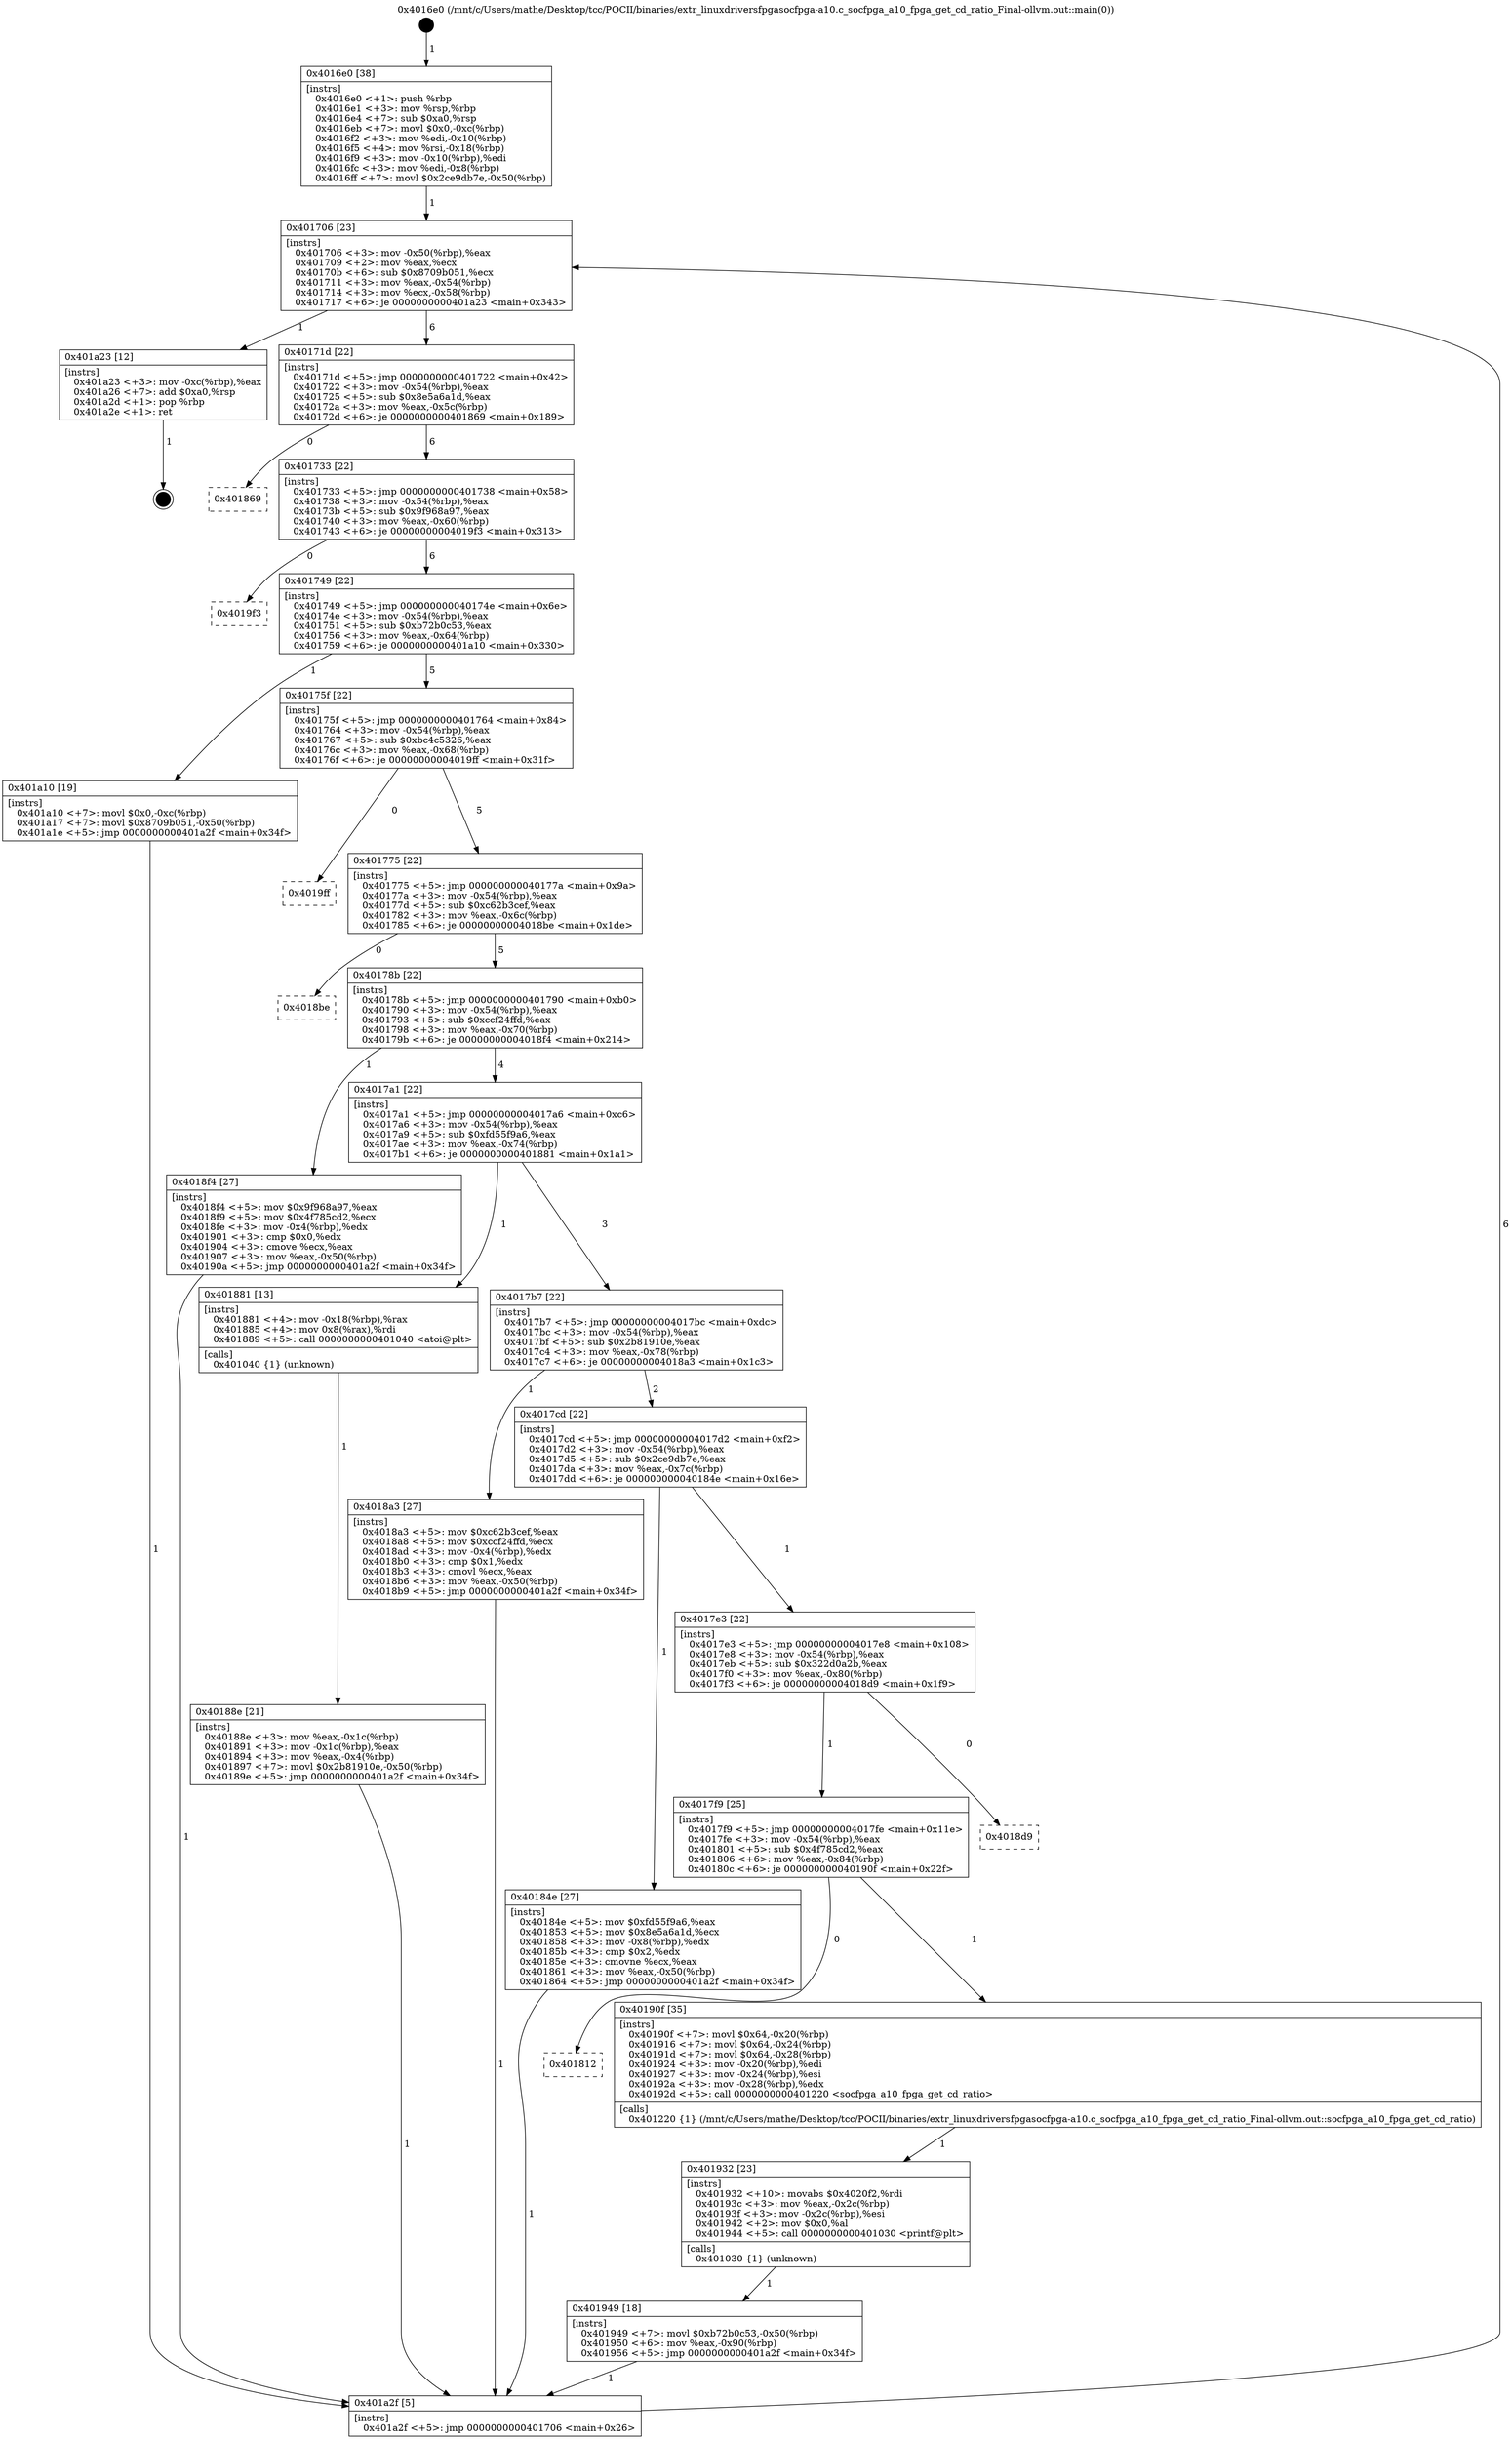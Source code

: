 digraph "0x4016e0" {
  label = "0x4016e0 (/mnt/c/Users/mathe/Desktop/tcc/POCII/binaries/extr_linuxdriversfpgasocfpga-a10.c_socfpga_a10_fpga_get_cd_ratio_Final-ollvm.out::main(0))"
  labelloc = "t"
  node[shape=record]

  Entry [label="",width=0.3,height=0.3,shape=circle,fillcolor=black,style=filled]
  "0x401706" [label="{
     0x401706 [23]\l
     | [instrs]\l
     &nbsp;&nbsp;0x401706 \<+3\>: mov -0x50(%rbp),%eax\l
     &nbsp;&nbsp;0x401709 \<+2\>: mov %eax,%ecx\l
     &nbsp;&nbsp;0x40170b \<+6\>: sub $0x8709b051,%ecx\l
     &nbsp;&nbsp;0x401711 \<+3\>: mov %eax,-0x54(%rbp)\l
     &nbsp;&nbsp;0x401714 \<+3\>: mov %ecx,-0x58(%rbp)\l
     &nbsp;&nbsp;0x401717 \<+6\>: je 0000000000401a23 \<main+0x343\>\l
  }"]
  "0x401a23" [label="{
     0x401a23 [12]\l
     | [instrs]\l
     &nbsp;&nbsp;0x401a23 \<+3\>: mov -0xc(%rbp),%eax\l
     &nbsp;&nbsp;0x401a26 \<+7\>: add $0xa0,%rsp\l
     &nbsp;&nbsp;0x401a2d \<+1\>: pop %rbp\l
     &nbsp;&nbsp;0x401a2e \<+1\>: ret\l
  }"]
  "0x40171d" [label="{
     0x40171d [22]\l
     | [instrs]\l
     &nbsp;&nbsp;0x40171d \<+5\>: jmp 0000000000401722 \<main+0x42\>\l
     &nbsp;&nbsp;0x401722 \<+3\>: mov -0x54(%rbp),%eax\l
     &nbsp;&nbsp;0x401725 \<+5\>: sub $0x8e5a6a1d,%eax\l
     &nbsp;&nbsp;0x40172a \<+3\>: mov %eax,-0x5c(%rbp)\l
     &nbsp;&nbsp;0x40172d \<+6\>: je 0000000000401869 \<main+0x189\>\l
  }"]
  Exit [label="",width=0.3,height=0.3,shape=circle,fillcolor=black,style=filled,peripheries=2]
  "0x401869" [label="{
     0x401869\l
  }", style=dashed]
  "0x401733" [label="{
     0x401733 [22]\l
     | [instrs]\l
     &nbsp;&nbsp;0x401733 \<+5\>: jmp 0000000000401738 \<main+0x58\>\l
     &nbsp;&nbsp;0x401738 \<+3\>: mov -0x54(%rbp),%eax\l
     &nbsp;&nbsp;0x40173b \<+5\>: sub $0x9f968a97,%eax\l
     &nbsp;&nbsp;0x401740 \<+3\>: mov %eax,-0x60(%rbp)\l
     &nbsp;&nbsp;0x401743 \<+6\>: je 00000000004019f3 \<main+0x313\>\l
  }"]
  "0x401949" [label="{
     0x401949 [18]\l
     | [instrs]\l
     &nbsp;&nbsp;0x401949 \<+7\>: movl $0xb72b0c53,-0x50(%rbp)\l
     &nbsp;&nbsp;0x401950 \<+6\>: mov %eax,-0x90(%rbp)\l
     &nbsp;&nbsp;0x401956 \<+5\>: jmp 0000000000401a2f \<main+0x34f\>\l
  }"]
  "0x4019f3" [label="{
     0x4019f3\l
  }", style=dashed]
  "0x401749" [label="{
     0x401749 [22]\l
     | [instrs]\l
     &nbsp;&nbsp;0x401749 \<+5\>: jmp 000000000040174e \<main+0x6e\>\l
     &nbsp;&nbsp;0x40174e \<+3\>: mov -0x54(%rbp),%eax\l
     &nbsp;&nbsp;0x401751 \<+5\>: sub $0xb72b0c53,%eax\l
     &nbsp;&nbsp;0x401756 \<+3\>: mov %eax,-0x64(%rbp)\l
     &nbsp;&nbsp;0x401759 \<+6\>: je 0000000000401a10 \<main+0x330\>\l
  }"]
  "0x401932" [label="{
     0x401932 [23]\l
     | [instrs]\l
     &nbsp;&nbsp;0x401932 \<+10\>: movabs $0x4020f2,%rdi\l
     &nbsp;&nbsp;0x40193c \<+3\>: mov %eax,-0x2c(%rbp)\l
     &nbsp;&nbsp;0x40193f \<+3\>: mov -0x2c(%rbp),%esi\l
     &nbsp;&nbsp;0x401942 \<+2\>: mov $0x0,%al\l
     &nbsp;&nbsp;0x401944 \<+5\>: call 0000000000401030 \<printf@plt\>\l
     | [calls]\l
     &nbsp;&nbsp;0x401030 \{1\} (unknown)\l
  }"]
  "0x401a10" [label="{
     0x401a10 [19]\l
     | [instrs]\l
     &nbsp;&nbsp;0x401a10 \<+7\>: movl $0x0,-0xc(%rbp)\l
     &nbsp;&nbsp;0x401a17 \<+7\>: movl $0x8709b051,-0x50(%rbp)\l
     &nbsp;&nbsp;0x401a1e \<+5\>: jmp 0000000000401a2f \<main+0x34f\>\l
  }"]
  "0x40175f" [label="{
     0x40175f [22]\l
     | [instrs]\l
     &nbsp;&nbsp;0x40175f \<+5\>: jmp 0000000000401764 \<main+0x84\>\l
     &nbsp;&nbsp;0x401764 \<+3\>: mov -0x54(%rbp),%eax\l
     &nbsp;&nbsp;0x401767 \<+5\>: sub $0xbc4c5326,%eax\l
     &nbsp;&nbsp;0x40176c \<+3\>: mov %eax,-0x68(%rbp)\l
     &nbsp;&nbsp;0x40176f \<+6\>: je 00000000004019ff \<main+0x31f\>\l
  }"]
  "0x401812" [label="{
     0x401812\l
  }", style=dashed]
  "0x4019ff" [label="{
     0x4019ff\l
  }", style=dashed]
  "0x401775" [label="{
     0x401775 [22]\l
     | [instrs]\l
     &nbsp;&nbsp;0x401775 \<+5\>: jmp 000000000040177a \<main+0x9a\>\l
     &nbsp;&nbsp;0x40177a \<+3\>: mov -0x54(%rbp),%eax\l
     &nbsp;&nbsp;0x40177d \<+5\>: sub $0xc62b3cef,%eax\l
     &nbsp;&nbsp;0x401782 \<+3\>: mov %eax,-0x6c(%rbp)\l
     &nbsp;&nbsp;0x401785 \<+6\>: je 00000000004018be \<main+0x1de\>\l
  }"]
  "0x40190f" [label="{
     0x40190f [35]\l
     | [instrs]\l
     &nbsp;&nbsp;0x40190f \<+7\>: movl $0x64,-0x20(%rbp)\l
     &nbsp;&nbsp;0x401916 \<+7\>: movl $0x64,-0x24(%rbp)\l
     &nbsp;&nbsp;0x40191d \<+7\>: movl $0x64,-0x28(%rbp)\l
     &nbsp;&nbsp;0x401924 \<+3\>: mov -0x20(%rbp),%edi\l
     &nbsp;&nbsp;0x401927 \<+3\>: mov -0x24(%rbp),%esi\l
     &nbsp;&nbsp;0x40192a \<+3\>: mov -0x28(%rbp),%edx\l
     &nbsp;&nbsp;0x40192d \<+5\>: call 0000000000401220 \<socfpga_a10_fpga_get_cd_ratio\>\l
     | [calls]\l
     &nbsp;&nbsp;0x401220 \{1\} (/mnt/c/Users/mathe/Desktop/tcc/POCII/binaries/extr_linuxdriversfpgasocfpga-a10.c_socfpga_a10_fpga_get_cd_ratio_Final-ollvm.out::socfpga_a10_fpga_get_cd_ratio)\l
  }"]
  "0x4018be" [label="{
     0x4018be\l
  }", style=dashed]
  "0x40178b" [label="{
     0x40178b [22]\l
     | [instrs]\l
     &nbsp;&nbsp;0x40178b \<+5\>: jmp 0000000000401790 \<main+0xb0\>\l
     &nbsp;&nbsp;0x401790 \<+3\>: mov -0x54(%rbp),%eax\l
     &nbsp;&nbsp;0x401793 \<+5\>: sub $0xccf24ffd,%eax\l
     &nbsp;&nbsp;0x401798 \<+3\>: mov %eax,-0x70(%rbp)\l
     &nbsp;&nbsp;0x40179b \<+6\>: je 00000000004018f4 \<main+0x214\>\l
  }"]
  "0x4017f9" [label="{
     0x4017f9 [25]\l
     | [instrs]\l
     &nbsp;&nbsp;0x4017f9 \<+5\>: jmp 00000000004017fe \<main+0x11e\>\l
     &nbsp;&nbsp;0x4017fe \<+3\>: mov -0x54(%rbp),%eax\l
     &nbsp;&nbsp;0x401801 \<+5\>: sub $0x4f785cd2,%eax\l
     &nbsp;&nbsp;0x401806 \<+6\>: mov %eax,-0x84(%rbp)\l
     &nbsp;&nbsp;0x40180c \<+6\>: je 000000000040190f \<main+0x22f\>\l
  }"]
  "0x4018f4" [label="{
     0x4018f4 [27]\l
     | [instrs]\l
     &nbsp;&nbsp;0x4018f4 \<+5\>: mov $0x9f968a97,%eax\l
     &nbsp;&nbsp;0x4018f9 \<+5\>: mov $0x4f785cd2,%ecx\l
     &nbsp;&nbsp;0x4018fe \<+3\>: mov -0x4(%rbp),%edx\l
     &nbsp;&nbsp;0x401901 \<+3\>: cmp $0x0,%edx\l
     &nbsp;&nbsp;0x401904 \<+3\>: cmove %ecx,%eax\l
     &nbsp;&nbsp;0x401907 \<+3\>: mov %eax,-0x50(%rbp)\l
     &nbsp;&nbsp;0x40190a \<+5\>: jmp 0000000000401a2f \<main+0x34f\>\l
  }"]
  "0x4017a1" [label="{
     0x4017a1 [22]\l
     | [instrs]\l
     &nbsp;&nbsp;0x4017a1 \<+5\>: jmp 00000000004017a6 \<main+0xc6\>\l
     &nbsp;&nbsp;0x4017a6 \<+3\>: mov -0x54(%rbp),%eax\l
     &nbsp;&nbsp;0x4017a9 \<+5\>: sub $0xfd55f9a6,%eax\l
     &nbsp;&nbsp;0x4017ae \<+3\>: mov %eax,-0x74(%rbp)\l
     &nbsp;&nbsp;0x4017b1 \<+6\>: je 0000000000401881 \<main+0x1a1\>\l
  }"]
  "0x4018d9" [label="{
     0x4018d9\l
  }", style=dashed]
  "0x401881" [label="{
     0x401881 [13]\l
     | [instrs]\l
     &nbsp;&nbsp;0x401881 \<+4\>: mov -0x18(%rbp),%rax\l
     &nbsp;&nbsp;0x401885 \<+4\>: mov 0x8(%rax),%rdi\l
     &nbsp;&nbsp;0x401889 \<+5\>: call 0000000000401040 \<atoi@plt\>\l
     | [calls]\l
     &nbsp;&nbsp;0x401040 \{1\} (unknown)\l
  }"]
  "0x4017b7" [label="{
     0x4017b7 [22]\l
     | [instrs]\l
     &nbsp;&nbsp;0x4017b7 \<+5\>: jmp 00000000004017bc \<main+0xdc\>\l
     &nbsp;&nbsp;0x4017bc \<+3\>: mov -0x54(%rbp),%eax\l
     &nbsp;&nbsp;0x4017bf \<+5\>: sub $0x2b81910e,%eax\l
     &nbsp;&nbsp;0x4017c4 \<+3\>: mov %eax,-0x78(%rbp)\l
     &nbsp;&nbsp;0x4017c7 \<+6\>: je 00000000004018a3 \<main+0x1c3\>\l
  }"]
  "0x40188e" [label="{
     0x40188e [21]\l
     | [instrs]\l
     &nbsp;&nbsp;0x40188e \<+3\>: mov %eax,-0x1c(%rbp)\l
     &nbsp;&nbsp;0x401891 \<+3\>: mov -0x1c(%rbp),%eax\l
     &nbsp;&nbsp;0x401894 \<+3\>: mov %eax,-0x4(%rbp)\l
     &nbsp;&nbsp;0x401897 \<+7\>: movl $0x2b81910e,-0x50(%rbp)\l
     &nbsp;&nbsp;0x40189e \<+5\>: jmp 0000000000401a2f \<main+0x34f\>\l
  }"]
  "0x4018a3" [label="{
     0x4018a3 [27]\l
     | [instrs]\l
     &nbsp;&nbsp;0x4018a3 \<+5\>: mov $0xc62b3cef,%eax\l
     &nbsp;&nbsp;0x4018a8 \<+5\>: mov $0xccf24ffd,%ecx\l
     &nbsp;&nbsp;0x4018ad \<+3\>: mov -0x4(%rbp),%edx\l
     &nbsp;&nbsp;0x4018b0 \<+3\>: cmp $0x1,%edx\l
     &nbsp;&nbsp;0x4018b3 \<+3\>: cmovl %ecx,%eax\l
     &nbsp;&nbsp;0x4018b6 \<+3\>: mov %eax,-0x50(%rbp)\l
     &nbsp;&nbsp;0x4018b9 \<+5\>: jmp 0000000000401a2f \<main+0x34f\>\l
  }"]
  "0x4017cd" [label="{
     0x4017cd [22]\l
     | [instrs]\l
     &nbsp;&nbsp;0x4017cd \<+5\>: jmp 00000000004017d2 \<main+0xf2\>\l
     &nbsp;&nbsp;0x4017d2 \<+3\>: mov -0x54(%rbp),%eax\l
     &nbsp;&nbsp;0x4017d5 \<+5\>: sub $0x2ce9db7e,%eax\l
     &nbsp;&nbsp;0x4017da \<+3\>: mov %eax,-0x7c(%rbp)\l
     &nbsp;&nbsp;0x4017dd \<+6\>: je 000000000040184e \<main+0x16e\>\l
  }"]
  "0x4016e0" [label="{
     0x4016e0 [38]\l
     | [instrs]\l
     &nbsp;&nbsp;0x4016e0 \<+1\>: push %rbp\l
     &nbsp;&nbsp;0x4016e1 \<+3\>: mov %rsp,%rbp\l
     &nbsp;&nbsp;0x4016e4 \<+7\>: sub $0xa0,%rsp\l
     &nbsp;&nbsp;0x4016eb \<+7\>: movl $0x0,-0xc(%rbp)\l
     &nbsp;&nbsp;0x4016f2 \<+3\>: mov %edi,-0x10(%rbp)\l
     &nbsp;&nbsp;0x4016f5 \<+4\>: mov %rsi,-0x18(%rbp)\l
     &nbsp;&nbsp;0x4016f9 \<+3\>: mov -0x10(%rbp),%edi\l
     &nbsp;&nbsp;0x4016fc \<+3\>: mov %edi,-0x8(%rbp)\l
     &nbsp;&nbsp;0x4016ff \<+7\>: movl $0x2ce9db7e,-0x50(%rbp)\l
  }"]
  "0x40184e" [label="{
     0x40184e [27]\l
     | [instrs]\l
     &nbsp;&nbsp;0x40184e \<+5\>: mov $0xfd55f9a6,%eax\l
     &nbsp;&nbsp;0x401853 \<+5\>: mov $0x8e5a6a1d,%ecx\l
     &nbsp;&nbsp;0x401858 \<+3\>: mov -0x8(%rbp),%edx\l
     &nbsp;&nbsp;0x40185b \<+3\>: cmp $0x2,%edx\l
     &nbsp;&nbsp;0x40185e \<+3\>: cmovne %ecx,%eax\l
     &nbsp;&nbsp;0x401861 \<+3\>: mov %eax,-0x50(%rbp)\l
     &nbsp;&nbsp;0x401864 \<+5\>: jmp 0000000000401a2f \<main+0x34f\>\l
  }"]
  "0x4017e3" [label="{
     0x4017e3 [22]\l
     | [instrs]\l
     &nbsp;&nbsp;0x4017e3 \<+5\>: jmp 00000000004017e8 \<main+0x108\>\l
     &nbsp;&nbsp;0x4017e8 \<+3\>: mov -0x54(%rbp),%eax\l
     &nbsp;&nbsp;0x4017eb \<+5\>: sub $0x322d0a2b,%eax\l
     &nbsp;&nbsp;0x4017f0 \<+3\>: mov %eax,-0x80(%rbp)\l
     &nbsp;&nbsp;0x4017f3 \<+6\>: je 00000000004018d9 \<main+0x1f9\>\l
  }"]
  "0x401a2f" [label="{
     0x401a2f [5]\l
     | [instrs]\l
     &nbsp;&nbsp;0x401a2f \<+5\>: jmp 0000000000401706 \<main+0x26\>\l
  }"]
  Entry -> "0x4016e0" [label=" 1"]
  "0x401706" -> "0x401a23" [label=" 1"]
  "0x401706" -> "0x40171d" [label=" 6"]
  "0x401a23" -> Exit [label=" 1"]
  "0x40171d" -> "0x401869" [label=" 0"]
  "0x40171d" -> "0x401733" [label=" 6"]
  "0x401a10" -> "0x401a2f" [label=" 1"]
  "0x401733" -> "0x4019f3" [label=" 0"]
  "0x401733" -> "0x401749" [label=" 6"]
  "0x401949" -> "0x401a2f" [label=" 1"]
  "0x401749" -> "0x401a10" [label=" 1"]
  "0x401749" -> "0x40175f" [label=" 5"]
  "0x401932" -> "0x401949" [label=" 1"]
  "0x40175f" -> "0x4019ff" [label=" 0"]
  "0x40175f" -> "0x401775" [label=" 5"]
  "0x40190f" -> "0x401932" [label=" 1"]
  "0x401775" -> "0x4018be" [label=" 0"]
  "0x401775" -> "0x40178b" [label=" 5"]
  "0x4017f9" -> "0x401812" [label=" 0"]
  "0x40178b" -> "0x4018f4" [label=" 1"]
  "0x40178b" -> "0x4017a1" [label=" 4"]
  "0x4017f9" -> "0x40190f" [label=" 1"]
  "0x4017a1" -> "0x401881" [label=" 1"]
  "0x4017a1" -> "0x4017b7" [label=" 3"]
  "0x4017e3" -> "0x4017f9" [label=" 1"]
  "0x4017b7" -> "0x4018a3" [label=" 1"]
  "0x4017b7" -> "0x4017cd" [label=" 2"]
  "0x4017e3" -> "0x4018d9" [label=" 0"]
  "0x4017cd" -> "0x40184e" [label=" 1"]
  "0x4017cd" -> "0x4017e3" [label=" 1"]
  "0x40184e" -> "0x401a2f" [label=" 1"]
  "0x4016e0" -> "0x401706" [label=" 1"]
  "0x401a2f" -> "0x401706" [label=" 6"]
  "0x401881" -> "0x40188e" [label=" 1"]
  "0x40188e" -> "0x401a2f" [label=" 1"]
  "0x4018a3" -> "0x401a2f" [label=" 1"]
  "0x4018f4" -> "0x401a2f" [label=" 1"]
}
